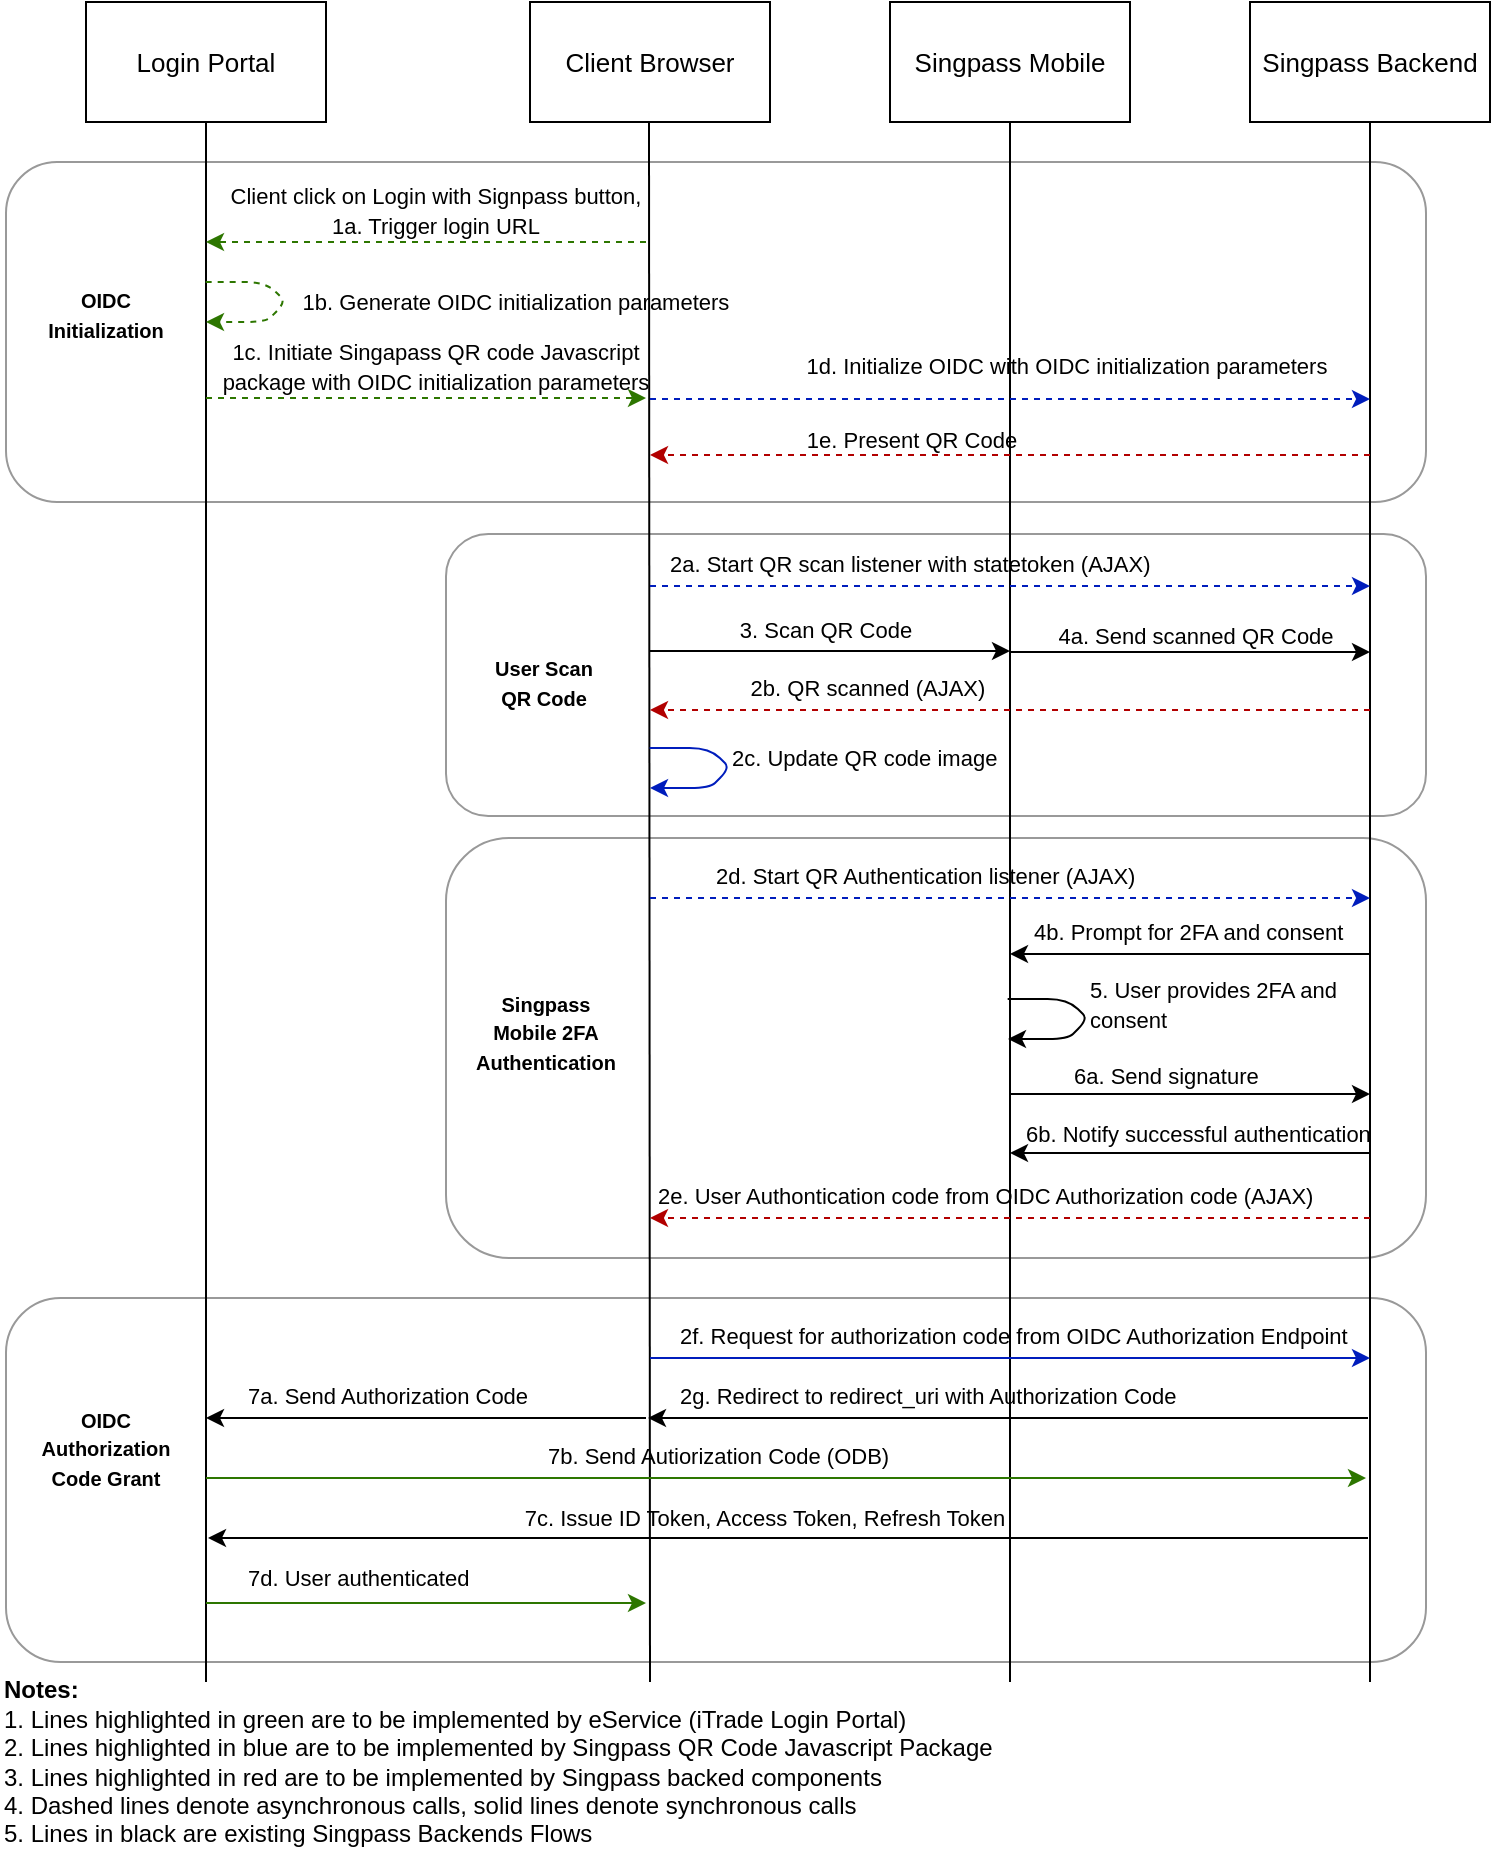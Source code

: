<mxfile version="12.1.3" type="github" pages="3">
  <diagram id="6nCWe3AIVtNbBuBxner2" name="Page-1">
    <mxGraphModel dx="782" dy="697" grid="1" gridSize="10" guides="1" tooltips="1" connect="1" arrows="1" fold="1" page="1" pageScale="1" pageWidth="827" pageHeight="1169" math="0" shadow="0">
      <root>
        <mxCell id="0"/>
        <mxCell id="1" parent="0"/>
        <mxCell id="iUQutEtc0r-RjC1v5hM1-81" value="" style="rounded=1;whiteSpace=wrap;html=1;fillColor=none;strokeColor=#999999;fontColor=#ffffff;" parent="1" vertex="1">
          <mxGeometry x="80" y="728" width="710" height="182" as="geometry"/>
        </mxCell>
        <mxCell id="iUQutEtc0r-RjC1v5hM1-68" value="" style="rounded=1;whiteSpace=wrap;html=1;fillColor=none;strokeColor=#999999;fontColor=#ffffff;" parent="1" vertex="1">
          <mxGeometry x="80" y="160" width="710" height="170" as="geometry"/>
        </mxCell>
        <mxCell id="iUQutEtc0r-RjC1v5hM1-54" value="" style="rounded=1;whiteSpace=wrap;html=1;fillColor=none;strokeColor=#999999;fontColor=#ffffff;" parent="1" vertex="1">
          <mxGeometry x="300" y="346" width="490" height="141" as="geometry"/>
        </mxCell>
        <mxCell id="iUQutEtc0r-RjC1v5hM1-55" value="" style="rounded=1;whiteSpace=wrap;html=1;fillColor=none;strokeColor=#999999;fontColor=#ffffff;" parent="1" vertex="1">
          <mxGeometry x="300" y="498" width="490" height="210" as="geometry"/>
        </mxCell>
        <mxCell id="iUQutEtc0r-RjC1v5hM1-1" value="&lt;font style=&quot;font-size: 13px&quot;&gt;Login Portal&lt;/font&gt;" style="rounded=0;whiteSpace=wrap;html=1;" parent="1" vertex="1">
          <mxGeometry x="120" y="80" width="120" height="60" as="geometry"/>
        </mxCell>
        <mxCell id="iUQutEtc0r-RjC1v5hM1-2" value="&lt;font style=&quot;font-size: 13px&quot;&gt;Client Browser&lt;/font&gt;" style="rounded=0;whiteSpace=wrap;html=1;" parent="1" vertex="1">
          <mxGeometry x="342" y="80" width="120" height="60" as="geometry"/>
        </mxCell>
        <mxCell id="iUQutEtc0r-RjC1v5hM1-3" value="&lt;font style=&quot;font-size: 13px&quot;&gt;Singpass Mobile&lt;/font&gt;" style="rounded=0;whiteSpace=wrap;html=1;" parent="1" vertex="1">
          <mxGeometry x="522" y="80" width="120" height="60" as="geometry"/>
        </mxCell>
        <mxCell id="iUQutEtc0r-RjC1v5hM1-4" value="&lt;font style=&quot;font-size: 13px&quot;&gt;Singpass Backend&lt;/font&gt;" style="rounded=0;whiteSpace=wrap;html=1;" parent="1" vertex="1">
          <mxGeometry x="702" y="80" width="120" height="60" as="geometry"/>
        </mxCell>
        <mxCell id="iUQutEtc0r-RjC1v5hM1-5" value="" style="endArrow=none;html=1;entryX=0.5;entryY=1;entryDx=0;entryDy=0;" parent="1" target="iUQutEtc0r-RjC1v5hM1-1" edge="1">
          <mxGeometry width="50" height="50" relative="1" as="geometry">
            <mxPoint x="180" y="920" as="sourcePoint"/>
            <mxPoint x="170" y="160" as="targetPoint"/>
          </mxGeometry>
        </mxCell>
        <mxCell id="iUQutEtc0r-RjC1v5hM1-6" value="" style="endArrow=none;html=1;entryX=0.5;entryY=1;entryDx=0;entryDy=0;" parent="1" edge="1">
          <mxGeometry width="50" height="50" relative="1" as="geometry">
            <mxPoint x="402" y="920" as="sourcePoint"/>
            <mxPoint x="401.5" y="140" as="targetPoint"/>
          </mxGeometry>
        </mxCell>
        <mxCell id="iUQutEtc0r-RjC1v5hM1-8" value="" style="endArrow=none;html=1;entryX=0.5;entryY=1;entryDx=0;entryDy=0;" parent="1" edge="1">
          <mxGeometry width="50" height="50" relative="1" as="geometry">
            <mxPoint x="582" y="920" as="sourcePoint"/>
            <mxPoint x="582" y="140" as="targetPoint"/>
          </mxGeometry>
        </mxCell>
        <mxCell id="iUQutEtc0r-RjC1v5hM1-9" value="" style="endArrow=none;html=1;entryX=0.5;entryY=1;entryDx=0;entryDy=0;" parent="1" edge="1">
          <mxGeometry width="50" height="50" relative="1" as="geometry">
            <mxPoint x="762" y="920" as="sourcePoint"/>
            <mxPoint x="762" y="140" as="targetPoint"/>
          </mxGeometry>
        </mxCell>
        <mxCell id="iUQutEtc0r-RjC1v5hM1-13" value="" style="endArrow=classic;html=1;dashed=1;fillColor=#60a917;strokeColor=#2D7600;" parent="1" edge="1">
          <mxGeometry width="50" height="50" relative="1" as="geometry">
            <mxPoint x="400" y="200" as="sourcePoint"/>
            <mxPoint x="180" y="200" as="targetPoint"/>
          </mxGeometry>
        </mxCell>
        <mxCell id="iUQutEtc0r-RjC1v5hM1-14" value="" style="endArrow=classic;html=1;fillColor=#0050ef;strokeColor=#001DBC;dashed=1;" parent="1" edge="1">
          <mxGeometry width="50" height="50" relative="1" as="geometry">
            <mxPoint x="402" y="278.5" as="sourcePoint"/>
            <mxPoint x="762" y="278.5" as="targetPoint"/>
          </mxGeometry>
        </mxCell>
        <mxCell id="iUQutEtc0r-RjC1v5hM1-15" value="" style="endArrow=classic;html=1;fillColor=#0050ef;strokeColor=#001DBC;dashed=1;" parent="1" edge="1">
          <mxGeometry width="50" height="50" relative="1" as="geometry">
            <mxPoint x="402.0" y="372" as="sourcePoint"/>
            <mxPoint x="762" y="372" as="targetPoint"/>
          </mxGeometry>
        </mxCell>
        <mxCell id="iUQutEtc0r-RjC1v5hM1-16" value="&lt;font style=&quot;font-size: 11px&quot;&gt;Client click on Login with Signpass button,&lt;br&gt;1a. Trigger login URL&lt;br&gt;&lt;/font&gt;" style="text;html=1;strokeColor=none;fillColor=none;align=center;verticalAlign=middle;whiteSpace=wrap;rounded=0;" parent="1" vertex="1">
          <mxGeometry x="185" y="170" width="220" height="28" as="geometry"/>
        </mxCell>
        <mxCell id="iUQutEtc0r-RjC1v5hM1-18" value="" style="endArrow=classic;html=1;fillColor=#60a917;strokeColor=#2D7600;dashed=1;" parent="1" edge="1">
          <mxGeometry width="50" height="50" relative="1" as="geometry">
            <mxPoint x="180" y="278" as="sourcePoint"/>
            <mxPoint x="400" y="278" as="targetPoint"/>
          </mxGeometry>
        </mxCell>
        <mxCell id="iUQutEtc0r-RjC1v5hM1-19" value="&lt;font style=&quot;font-size: 11px&quot;&gt;1c. Initiate Singapass QR code Javascript package with OIDC initialization parameters&lt;/font&gt;" style="text;html=1;strokeColor=none;fillColor=none;align=center;verticalAlign=middle;whiteSpace=wrap;rounded=0;" parent="1" vertex="1">
          <mxGeometry x="185" y="248" width="220" height="27" as="geometry"/>
        </mxCell>
        <mxCell id="iUQutEtc0r-RjC1v5hM1-20" value="&lt;font style=&quot;font-size: 11px&quot;&gt;1d. Initialize OIDC with OIDC initialization parameters&lt;/font&gt;" style="text;html=1;strokeColor=none;fillColor=none;align=center;verticalAlign=middle;whiteSpace=wrap;rounded=0;" parent="1" vertex="1">
          <mxGeometry x="471" y="253" width="279" height="18" as="geometry"/>
        </mxCell>
        <mxCell id="iUQutEtc0r-RjC1v5hM1-22" value="" style="endArrow=classic;html=1;fillColor=#e51400;strokeColor=#B20000;dashed=1;" parent="1" edge="1">
          <mxGeometry width="50" height="50" relative="1" as="geometry">
            <mxPoint x="762" y="306.5" as="sourcePoint"/>
            <mxPoint x="402" y="306.5" as="targetPoint"/>
          </mxGeometry>
        </mxCell>
        <mxCell id="iUQutEtc0r-RjC1v5hM1-23" value="&lt;font style=&quot;font-size: 11px&quot;&gt;1e. Present QR Code&lt;/font&gt;" style="text;html=1;strokeColor=none;fillColor=none;align=center;verticalAlign=middle;whiteSpace=wrap;rounded=0;" parent="1" vertex="1">
          <mxGeometry x="472.5" y="290" width="120" height="18" as="geometry"/>
        </mxCell>
        <mxCell id="iUQutEtc0r-RjC1v5hM1-42" value="&lt;font style=&quot;font-size: 11px&quot;&gt;2a. Start QR scan listener with statetoken (AJAX)&lt;/font&gt;" style="text;html=1;strokeColor=none;fillColor=none;align=left;verticalAlign=middle;whiteSpace=wrap;rounded=0;" parent="1" vertex="1">
          <mxGeometry x="410" y="352" width="250" height="18" as="geometry"/>
        </mxCell>
        <mxCell id="iUQutEtc0r-RjC1v5hM1-25" value="&lt;font style=&quot;font-size: 11px&quot;&gt;3. Scan QR Code&lt;/font&gt;" style="text;html=1;strokeColor=none;fillColor=none;align=center;verticalAlign=middle;whiteSpace=wrap;rounded=0;" parent="1" vertex="1">
          <mxGeometry x="415" y="385" width="150" height="18" as="geometry"/>
        </mxCell>
        <mxCell id="iUQutEtc0r-RjC1v5hM1-26" value="" style="endArrow=classic;html=1;" parent="1" edge="1">
          <mxGeometry width="50" height="50" relative="1" as="geometry">
            <mxPoint x="582" y="405" as="sourcePoint"/>
            <mxPoint x="762.0" y="405" as="targetPoint"/>
          </mxGeometry>
        </mxCell>
        <mxCell id="iUQutEtc0r-RjC1v5hM1-27" value="&lt;font style=&quot;font-size: 11px&quot;&gt;4a. Send scanned QR Code&lt;/font&gt;" style="text;html=1;strokeColor=none;fillColor=none;align=center;verticalAlign=middle;whiteSpace=wrap;rounded=0;" parent="1" vertex="1">
          <mxGeometry x="600" y="388" width="150" height="18" as="geometry"/>
        </mxCell>
        <mxCell id="iUQutEtc0r-RjC1v5hM1-31" value="" style="endArrow=classic;html=1;" parent="1" edge="1">
          <mxGeometry width="50" height="50" relative="1" as="geometry">
            <mxPoint x="762" y="556.0" as="sourcePoint"/>
            <mxPoint x="582" y="556.0" as="targetPoint"/>
          </mxGeometry>
        </mxCell>
        <mxCell id="iUQutEtc0r-RjC1v5hM1-32" value="&lt;font style=&quot;font-size: 11px&quot;&gt;4b. Prompt for 2FA and consent&lt;/font&gt;" style="text;html=1;strokeColor=none;fillColor=none;align=left;verticalAlign=middle;whiteSpace=wrap;rounded=0;" parent="1" vertex="1">
          <mxGeometry x="592" y="536" width="160" height="18" as="geometry"/>
        </mxCell>
        <mxCell id="iUQutEtc0r-RjC1v5hM1-33" value="" style="endArrow=classic;html=1;fillColor=#60a917;strokeColor=#2D7600;dashed=1;" parent="1" edge="1">
          <mxGeometry width="50" height="50" relative="1" as="geometry">
            <mxPoint x="179.833" y="220" as="sourcePoint"/>
            <mxPoint x="180" y="240" as="targetPoint"/>
            <Array as="points">
              <mxPoint x="209.833" y="220"/>
              <mxPoint x="220" y="230"/>
              <mxPoint x="210" y="240"/>
            </Array>
          </mxGeometry>
        </mxCell>
        <mxCell id="iUQutEtc0r-RjC1v5hM1-34" value="&lt;font style=&quot;font-size: 11px&quot;&gt;6b. Notify successful authentication&lt;/font&gt;" style="text;html=1;strokeColor=none;fillColor=none;align=left;verticalAlign=middle;whiteSpace=wrap;rounded=0;" parent="1" vertex="1">
          <mxGeometry x="588" y="637" width="176" height="18" as="geometry"/>
        </mxCell>
        <mxCell id="iUQutEtc0r-RjC1v5hM1-35" value="" style="endArrow=classic;html=1;fillColor=#0050ef;strokeColor=#001DBC;" parent="1" edge="1">
          <mxGeometry width="50" height="50" relative="1" as="geometry">
            <mxPoint x="402" y="758" as="sourcePoint"/>
            <mxPoint x="762" y="758.0" as="targetPoint"/>
          </mxGeometry>
        </mxCell>
        <mxCell id="iUQutEtc0r-RjC1v5hM1-36" value="&lt;font style=&quot;font-size: 11px&quot;&gt;2f. Request for authorization code from OIDC Authorization Endpoint&lt;/font&gt;" style="text;html=1;strokeColor=none;fillColor=none;align=left;verticalAlign=middle;whiteSpace=wrap;rounded=0;" parent="1" vertex="1">
          <mxGeometry x="415" y="738" width="345" height="18" as="geometry"/>
        </mxCell>
        <mxCell id="iUQutEtc0r-RjC1v5hM1-37" value="&lt;font style=&quot;font-size: 11px&quot;&gt;2g. Redirect to redirect_uri with Authorization Code&amp;nbsp;&lt;/font&gt;" style="text;html=1;strokeColor=none;fillColor=none;align=left;verticalAlign=middle;whiteSpace=wrap;rounded=0;" parent="1" vertex="1">
          <mxGeometry x="415" y="768" width="315" height="18" as="geometry"/>
        </mxCell>
        <mxCell id="iUQutEtc0r-RjC1v5hM1-38" value="" style="endArrow=classic;html=1;" parent="1" edge="1">
          <mxGeometry width="50" height="50" relative="1" as="geometry">
            <mxPoint x="761" y="788" as="sourcePoint"/>
            <mxPoint x="401.0" y="788" as="targetPoint"/>
          </mxGeometry>
        </mxCell>
        <mxCell id="iUQutEtc0r-RjC1v5hM1-40" value="&lt;font style=&quot;font-size: 11px&quot;&gt;1b. Generate OIDC initialization parameters&lt;/font&gt;" style="text;html=1;strokeColor=none;fillColor=none;align=center;verticalAlign=middle;whiteSpace=wrap;rounded=0;" parent="1" vertex="1">
          <mxGeometry x="220" y="220" width="230" height="20" as="geometry"/>
        </mxCell>
        <mxCell id="iUQutEtc0r-RjC1v5hM1-41" value="&lt;font style=&quot;font-size: 12px&quot;&gt;&lt;b&gt;Notes:&lt;/b&gt;&lt;br&gt;1. Lines highlighted in green are to be implemented by eService (iTrade Login Portal)&lt;br&gt;2. Lines highlighted in blue are to be implemented by Singpass QR Code Javascript Package&lt;br&gt;3. Lines highlighted in red are to be implemented by Singpass backed components&lt;br&gt;4. Dashed lines denote asynchronous calls, solid lines denote synchronous calls&lt;br&gt;5. Lines in black are existing Singpass Backends Flows&lt;br&gt;&lt;/font&gt;" style="text;html=1;strokeColor=none;fillColor=none;align=left;verticalAlign=middle;whiteSpace=wrap;rounded=0;" parent="1" vertex="1">
          <mxGeometry x="77" y="910" width="530" height="100" as="geometry"/>
        </mxCell>
        <mxCell id="iUQutEtc0r-RjC1v5hM1-44" value="" style="endArrow=classic;html=1;" parent="1" edge="1">
          <mxGeometry width="50" height="50" relative="1" as="geometry">
            <mxPoint x="402" y="404.5" as="sourcePoint"/>
            <mxPoint x="582" y="404.5" as="targetPoint"/>
          </mxGeometry>
        </mxCell>
        <mxCell id="iUQutEtc0r-RjC1v5hM1-45" value="" style="endArrow=classic;html=1;fillColor=#0050ef;strokeColor=#001DBC;" parent="1" edge="1">
          <mxGeometry width="50" height="50" relative="1" as="geometry">
            <mxPoint x="401.833" y="453" as="sourcePoint"/>
            <mxPoint x="402" y="473" as="targetPoint"/>
            <Array as="points">
              <mxPoint x="431.833" y="453"/>
              <mxPoint x="442" y="463"/>
              <mxPoint x="432" y="473"/>
            </Array>
          </mxGeometry>
        </mxCell>
        <mxCell id="iUQutEtc0r-RjC1v5hM1-49" value="" style="endArrow=classic;html=1;fillColor=#e51400;strokeColor=#B20000;dashed=1;" parent="1" edge="1">
          <mxGeometry width="50" height="50" relative="1" as="geometry">
            <mxPoint x="762" y="434.0" as="sourcePoint"/>
            <mxPoint x="402" y="434.0" as="targetPoint"/>
          </mxGeometry>
        </mxCell>
        <mxCell id="iUQutEtc0r-RjC1v5hM1-50" value="&lt;font style=&quot;font-size: 11px&quot;&gt;2b. QR scanned (AJAX)&lt;/font&gt;" style="text;html=1;strokeColor=none;fillColor=none;align=center;verticalAlign=middle;whiteSpace=wrap;rounded=0;" parent="1" vertex="1">
          <mxGeometry x="441" y="414" width="140" height="18" as="geometry"/>
        </mxCell>
        <mxCell id="iUQutEtc0r-RjC1v5hM1-51" value="" style="endArrow=classic;html=1;fillColor=#60a917;strokeColor=#000000;" parent="1" edge="1">
          <mxGeometry width="50" height="50" relative="1" as="geometry">
            <mxPoint x="580.833" y="578.5" as="sourcePoint"/>
            <mxPoint x="581" y="598.5" as="targetPoint"/>
            <Array as="points">
              <mxPoint x="610.833" y="578.5"/>
              <mxPoint x="621" y="588.5"/>
              <mxPoint x="611" y="598.5"/>
            </Array>
          </mxGeometry>
        </mxCell>
        <mxCell id="iUQutEtc0r-RjC1v5hM1-52" value="&lt;font style=&quot;font-size: 11px&quot;&gt;2c. Update QR code image&lt;/font&gt;" style="text;html=1;strokeColor=none;fillColor=none;align=left;verticalAlign=middle;whiteSpace=wrap;rounded=0;" parent="1" vertex="1">
          <mxGeometry x="441" y="449" width="139" height="18" as="geometry"/>
        </mxCell>
        <mxCell id="iUQutEtc0r-RjC1v5hM1-56" value="&lt;font style=&quot;font-size: 11px&quot;&gt;2d. Start QR Authentication listener (AJAX)&lt;/font&gt;" style="text;html=1;strokeColor=none;fillColor=none;align=left;verticalAlign=middle;whiteSpace=wrap;rounded=0;" parent="1" vertex="1">
          <mxGeometry x="433" y="508" width="240" height="18" as="geometry"/>
        </mxCell>
        <mxCell id="iUQutEtc0r-RjC1v5hM1-57" value="" style="endArrow=classic;html=1;fillColor=#0050ef;strokeColor=#001DBC;dashed=1;" parent="1" edge="1">
          <mxGeometry width="50" height="50" relative="1" as="geometry">
            <mxPoint x="402" y="528.0" as="sourcePoint"/>
            <mxPoint x="762" y="528.0" as="targetPoint"/>
          </mxGeometry>
        </mxCell>
        <mxCell id="iUQutEtc0r-RjC1v5hM1-58" value="&lt;font style=&quot;font-size: 11px&quot;&gt;5. User provides 2FA and consent&lt;/font&gt;" style="text;html=1;strokeColor=none;fillColor=none;align=left;verticalAlign=middle;whiteSpace=wrap;rounded=0;" parent="1" vertex="1">
          <mxGeometry x="620" y="570" width="148" height="22" as="geometry"/>
        </mxCell>
        <mxCell id="iUQutEtc0r-RjC1v5hM1-61" value="" style="endArrow=classic;html=1;" parent="1" edge="1">
          <mxGeometry width="50" height="50" relative="1" as="geometry">
            <mxPoint x="582" y="626" as="sourcePoint"/>
            <mxPoint x="762" y="626" as="targetPoint"/>
          </mxGeometry>
        </mxCell>
        <mxCell id="iUQutEtc0r-RjC1v5hM1-62" value="&lt;font style=&quot;font-size: 11px&quot;&gt;6a. Send signature&lt;/font&gt;" style="text;html=1;strokeColor=none;fillColor=none;align=left;verticalAlign=middle;whiteSpace=wrap;rounded=0;" parent="1" vertex="1">
          <mxGeometry x="612" y="608" width="130" height="18" as="geometry"/>
        </mxCell>
        <mxCell id="iUQutEtc0r-RjC1v5hM1-63" value="" style="endArrow=classic;html=1;" parent="1" edge="1">
          <mxGeometry width="50" height="50" relative="1" as="geometry">
            <mxPoint x="762" y="655.5" as="sourcePoint"/>
            <mxPoint x="582" y="655.5" as="targetPoint"/>
          </mxGeometry>
        </mxCell>
        <mxCell id="iUQutEtc0r-RjC1v5hM1-64" value="" style="endArrow=classic;html=1;fillColor=#e51400;strokeColor=#B20000;dashed=1;" parent="1" edge="1">
          <mxGeometry width="50" height="50" relative="1" as="geometry">
            <mxPoint x="762" y="688" as="sourcePoint"/>
            <mxPoint x="402" y="688" as="targetPoint"/>
          </mxGeometry>
        </mxCell>
        <mxCell id="iUQutEtc0r-RjC1v5hM1-65" value="&lt;font style=&quot;font-size: 11px&quot;&gt;2e. User Authontication code from OIDC Authorization code (AJAX)&lt;/font&gt;" style="text;html=1;strokeColor=none;fillColor=none;align=left;verticalAlign=middle;whiteSpace=wrap;rounded=0;" parent="1" vertex="1">
          <mxGeometry x="404" y="668" width="356" height="18" as="geometry"/>
        </mxCell>
        <mxCell id="iUQutEtc0r-RjC1v5hM1-69" value="" style="endArrow=classic;html=1;" parent="1" edge="1">
          <mxGeometry width="50" height="50" relative="1" as="geometry">
            <mxPoint x="400" y="788" as="sourcePoint"/>
            <mxPoint x="180" y="788" as="targetPoint"/>
          </mxGeometry>
        </mxCell>
        <mxCell id="iUQutEtc0r-RjC1v5hM1-70" value="&lt;font style=&quot;font-size: 11px&quot;&gt;7a. Send Authorization Code&lt;/font&gt;" style="text;html=1;strokeColor=none;fillColor=none;align=left;verticalAlign=middle;whiteSpace=wrap;rounded=0;" parent="1" vertex="1">
          <mxGeometry x="199" y="768" width="151" height="18" as="geometry"/>
        </mxCell>
        <mxCell id="iUQutEtc0r-RjC1v5hM1-71" value="" style="endArrow=classic;html=1;fillColor=#60a917;strokeColor=#2D7600;" parent="1" edge="1">
          <mxGeometry width="50" height="50" relative="1" as="geometry">
            <mxPoint x="180" y="818" as="sourcePoint"/>
            <mxPoint x="760" y="818" as="targetPoint"/>
          </mxGeometry>
        </mxCell>
        <mxCell id="iUQutEtc0r-RjC1v5hM1-72" value="" style="endArrow=classic;html=1;" parent="1" edge="1">
          <mxGeometry width="50" height="50" relative="1" as="geometry">
            <mxPoint x="761" y="848" as="sourcePoint"/>
            <mxPoint x="181" y="848" as="targetPoint"/>
          </mxGeometry>
        </mxCell>
        <mxCell id="iUQutEtc0r-RjC1v5hM1-74" value="" style="endArrow=classic;html=1;fillColor=#60a917;strokeColor=#2D7600;" parent="1" edge="1">
          <mxGeometry width="50" height="50" relative="1" as="geometry">
            <mxPoint x="180" y="880.5" as="sourcePoint"/>
            <mxPoint x="400" y="880.5" as="targetPoint"/>
          </mxGeometry>
        </mxCell>
        <mxCell id="iUQutEtc0r-RjC1v5hM1-75" value="&lt;font style=&quot;font-size: 11px&quot;&gt;7d. User authenticated&lt;/font&gt;" style="text;html=1;strokeColor=none;fillColor=none;align=left;verticalAlign=middle;whiteSpace=wrap;rounded=0;" parent="1" vertex="1">
          <mxGeometry x="199" y="859" width="143" height="18" as="geometry"/>
        </mxCell>
        <mxCell id="iUQutEtc0r-RjC1v5hM1-76" value="&lt;font style=&quot;font-size: 11px&quot;&gt;7b. Send Autiorization Code (ODB)&lt;/font&gt;" style="text;html=1;strokeColor=none;fillColor=none;align=left;verticalAlign=middle;whiteSpace=wrap;rounded=0;" parent="1" vertex="1">
          <mxGeometry x="349" y="798" width="191" height="18" as="geometry"/>
        </mxCell>
        <mxCell id="iUQutEtc0r-RjC1v5hM1-77" value="&lt;font style=&quot;font-size: 11px&quot;&gt;7c. Issue ID Token, Access Token, Refresh Token&lt;/font&gt;" style="text;html=1;strokeColor=none;fillColor=none;align=center;verticalAlign=middle;whiteSpace=wrap;rounded=0;" parent="1" vertex="1">
          <mxGeometry x="307" y="829" width="305" height="18" as="geometry"/>
        </mxCell>
        <mxCell id="iUQutEtc0r-RjC1v5hM1-83" value="&lt;font size=&quot;1&quot;&gt;&lt;b&gt;OIDC Authorization Code Grant&lt;/b&gt;&lt;/font&gt;" style="text;html=1;strokeColor=none;fillColor=none;align=center;verticalAlign=middle;whiteSpace=wrap;rounded=0;" parent="1" vertex="1">
          <mxGeometry x="100" y="768" width="60" height="70" as="geometry"/>
        </mxCell>
        <mxCell id="iUQutEtc0r-RjC1v5hM1-84" value="&lt;font size=&quot;1&quot;&gt;&lt;b&gt;Singpass Mobile 2FA Authentication&lt;/b&gt;&lt;/font&gt;" style="text;html=1;strokeColor=none;fillColor=none;align=center;verticalAlign=middle;whiteSpace=wrap;rounded=0;" parent="1" vertex="1">
          <mxGeometry x="320" y="560" width="60" height="70" as="geometry"/>
        </mxCell>
        <mxCell id="iUQutEtc0r-RjC1v5hM1-85" value="&lt;font size=&quot;1&quot;&gt;&lt;b&gt;User Scan QR Code&lt;/b&gt;&lt;/font&gt;" style="text;html=1;strokeColor=none;fillColor=none;align=center;verticalAlign=middle;whiteSpace=wrap;rounded=0;" parent="1" vertex="1">
          <mxGeometry x="319" y="385" width="60" height="70" as="geometry"/>
        </mxCell>
        <mxCell id="iUQutEtc0r-RjC1v5hM1-86" value="&lt;font size=&quot;1&quot;&gt;&lt;b&gt;OIDC Initialization&lt;/b&gt;&lt;/font&gt;" style="text;html=1;strokeColor=none;fillColor=none;align=center;verticalAlign=middle;whiteSpace=wrap;rounded=0;" parent="1" vertex="1">
          <mxGeometry x="100" y="201" width="60" height="70" as="geometry"/>
        </mxCell>
      </root>
    </mxGraphModel>
  </diagram>
  <diagram id="ytrDZYUX7TyogK447uAY" name="Page-2">
    <mxGraphModel dx="782" dy="697" grid="1" gridSize="10" guides="1" tooltips="1" connect="1" arrows="1" fold="1" page="1" pageScale="1" pageWidth="1169" pageHeight="827" math="0" shadow="0">
      <root>
        <mxCell id="EJBTwB-8o6bTylfl89Kl-0"/>
        <mxCell id="EJBTwB-8o6bTylfl89Kl-1" parent="EJBTwB-8o6bTylfl89Kl-0"/>
        <mxCell id="EJBTwB-8o6bTylfl89Kl-33" value="" style="edgeStyle=none;rounded=0;orthogonalLoop=1;jettySize=auto;html=1;" edge="1" parent="EJBTwB-8o6bTylfl89Kl-1" source="EJBTwB-8o6bTylfl89Kl-2" target="EJBTwB-8o6bTylfl89Kl-5">
          <mxGeometry relative="1" as="geometry"/>
        </mxCell>
        <mxCell id="EJBTwB-8o6bTylfl89Kl-2" value="" style="verticalLabelPosition=bottom;aspect=fixed;html=1;verticalAlign=top;strokeColor=none;align=center;outlineConnect=0;shape=mxgraph.citrix.web_server;" vertex="1" parent="EJBTwB-8o6bTylfl89Kl-1">
          <mxGeometry x="540" y="273.5" width="67" height="79" as="geometry"/>
        </mxCell>
        <mxCell id="EJBTwB-8o6bTylfl89Kl-46" value="" style="edgeStyle=none;rounded=0;orthogonalLoop=1;jettySize=auto;html=1;" edge="1" parent="EJBTwB-8o6bTylfl89Kl-1" source="EJBTwB-8o6bTylfl89Kl-5" target="EJBTwB-8o6bTylfl89Kl-34">
          <mxGeometry relative="1" as="geometry"/>
        </mxCell>
        <mxCell id="EJBTwB-8o6bTylfl89Kl-5" value="" style="verticalLabelPosition=bottom;aspect=fixed;html=1;verticalAlign=top;strokeColor=none;align=center;outlineConnect=0;shape=mxgraph.citrix.firewall;" vertex="1" parent="EJBTwB-8o6bTylfl89Kl-1">
          <mxGeometry x="663" y="275" width="61" height="75" as="geometry"/>
        </mxCell>
        <mxCell id="EJBTwB-8o6bTylfl89Kl-12" value="" style="verticalLabelPosition=bottom;aspect=fixed;html=1;verticalAlign=top;strokeColor=none;align=center;outlineConnect=0;shape=mxgraph.citrix.database_server;" vertex="1" parent="EJBTwB-8o6bTylfl89Kl-1">
          <mxGeometry x="859" y="50" width="72" height="81" as="geometry"/>
        </mxCell>
        <mxCell id="EJBTwB-8o6bTylfl89Kl-81" value="" style="edgeStyle=orthogonalEdgeStyle;rounded=0;orthogonalLoop=1;jettySize=auto;html=1;" edge="1" parent="EJBTwB-8o6bTylfl89Kl-1" source="EJBTwB-8o6bTylfl89Kl-14" target="EJBTwB-8o6bTylfl89Kl-80">
          <mxGeometry relative="1" as="geometry"/>
        </mxCell>
        <mxCell id="EJBTwB-8o6bTylfl89Kl-14" value="" style="verticalLabelPosition=bottom;aspect=fixed;html=1;verticalAlign=top;strokeColor=none;align=center;outlineConnect=0;shape=mxgraph.citrix.license_server;" vertex="1" parent="EJBTwB-8o6bTylfl89Kl-1">
          <mxGeometry x="863.5" y="271.5" width="63" height="83" as="geometry"/>
        </mxCell>
        <mxCell id="EJBTwB-8o6bTylfl89Kl-28" value="" style="verticalLabelPosition=bottom;aspect=fixed;html=1;verticalAlign=top;strokeColor=none;align=center;outlineConnect=0;shape=mxgraph.citrix.laptop_2;" vertex="1" parent="EJBTwB-8o6bTylfl89Kl-1">
          <mxGeometry x="65.5" y="269.5" width="89" height="67" as="geometry"/>
        </mxCell>
        <mxCell id="EJBTwB-8o6bTylfl89Kl-90" style="edgeStyle=orthogonalEdgeStyle;rounded=0;orthogonalLoop=1;jettySize=auto;html=1;exitX=1;exitY=0.5;exitDx=0;exitDy=0;exitPerimeter=0;" edge="1" parent="EJBTwB-8o6bTylfl89Kl-1" source="EJBTwB-8o6bTylfl89Kl-32" target="EJBTwB-8o6bTylfl89Kl-35">
          <mxGeometry relative="1" as="geometry"/>
        </mxCell>
        <mxCell id="EJBTwB-8o6bTylfl89Kl-32" value="" style="aspect=fixed;pointerEvents=1;shadow=0;dashed=0;html=1;strokeColor=none;labelPosition=center;verticalLabelPosition=bottom;verticalAlign=top;align=center;fillColor=#00188D;shape=mxgraph.azure.mobile" vertex="1" parent="EJBTwB-8o6bTylfl89Kl-1">
          <mxGeometry x="159.5" y="288" width="35" height="50" as="geometry"/>
        </mxCell>
        <mxCell id="EJBTwB-8o6bTylfl89Kl-47" value="" style="edgeStyle=none;rounded=0;orthogonalLoop=1;jettySize=auto;html=1;" edge="1" parent="EJBTwB-8o6bTylfl89Kl-1" source="EJBTwB-8o6bTylfl89Kl-34" target="EJBTwB-8o6bTylfl89Kl-14">
          <mxGeometry relative="1" as="geometry"/>
        </mxCell>
        <mxCell id="EJBTwB-8o6bTylfl89Kl-34" value="" style="fontColor=#0066CC;verticalAlign=top;verticalLabelPosition=bottom;labelPosition=center;align=center;html=1;outlineConnect=0;fillColor=#CCCCCC;strokeColor=#6881B3;gradientColor=none;gradientDirection=north;strokeWidth=2;shape=mxgraph.networks.load_balancer;direction=east;" vertex="1" parent="EJBTwB-8o6bTylfl89Kl-1">
          <mxGeometry x="760" y="303" width="60" height="20" as="geometry"/>
        </mxCell>
        <mxCell id="EJBTwB-8o6bTylfl89Kl-59" value="" style="edgeStyle=none;rounded=0;orthogonalLoop=1;jettySize=auto;html=1;" edge="1" parent="EJBTwB-8o6bTylfl89Kl-1" source="EJBTwB-8o6bTylfl89Kl-35" target="EJBTwB-8o6bTylfl89Kl-53">
          <mxGeometry relative="1" as="geometry"/>
        </mxCell>
        <mxCell id="EJBTwB-8o6bTylfl89Kl-35" value="" style="verticalLabelPosition=bottom;aspect=fixed;html=1;verticalAlign=top;strokeColor=none;align=center;outlineConnect=0;shape=mxgraph.citrix.cloud;" vertex="1" parent="EJBTwB-8o6bTylfl89Kl-1">
          <mxGeometry x="270" y="282" width="95" height="62" as="geometry"/>
        </mxCell>
        <mxCell id="EJBTwB-8o6bTylfl89Kl-40" value="" style="verticalLabelPosition=bottom;aspect=fixed;html=1;verticalAlign=top;strokeColor=none;align=center;outlineConnect=0;shape=mxgraph.citrix.license_server;" vertex="1" parent="EJBTwB-8o6bTylfl89Kl-1">
          <mxGeometry x="317" y="479.5" width="63" height="83" as="geometry"/>
        </mxCell>
        <mxCell id="EJBTwB-8o6bTylfl89Kl-41" value="SingPass OP (OIDC Provider)" style="text;html=1;strokeColor=none;fillColor=none;align=center;verticalAlign=middle;whiteSpace=wrap;rounded=0;" vertex="1" parent="EJBTwB-8o6bTylfl89Kl-1">
          <mxGeometry x="297" y="567.5" width="100" height="30" as="geometry"/>
        </mxCell>
        <mxCell id="EJBTwB-8o6bTylfl89Kl-42" value="User Agent" style="text;html=1;strokeColor=none;fillColor=none;align=center;verticalAlign=middle;whiteSpace=wrap;rounded=0;" vertex="1" parent="EJBTwB-8o6bTylfl89Kl-1">
          <mxGeometry x="105" y="340" width="72" height="20" as="geometry"/>
        </mxCell>
        <mxCell id="EJBTwB-8o6bTylfl89Kl-50" value="Login Portal Web Servers" style="text;html=1;strokeColor=none;fillColor=none;align=center;verticalAlign=middle;whiteSpace=wrap;rounded=0;" vertex="1" parent="EJBTwB-8o6bTylfl89Kl-1">
          <mxGeometry x="520" y="351.5" width="107" height="30" as="geometry"/>
        </mxCell>
        <mxCell id="EJBTwB-8o6bTylfl89Kl-52" value="Firewall" style="text;html=1;strokeColor=none;fillColor=none;align=center;verticalAlign=middle;whiteSpace=wrap;rounded=0;" vertex="1" parent="EJBTwB-8o6bTylfl89Kl-1">
          <mxGeometry x="402" y="352.5" width="81" height="25" as="geometry"/>
        </mxCell>
        <mxCell id="EJBTwB-8o6bTylfl89Kl-54" value="" style="edgeStyle=none;rounded=0;orthogonalLoop=1;jettySize=auto;html=1;" edge="1" parent="EJBTwB-8o6bTylfl89Kl-1" source="EJBTwB-8o6bTylfl89Kl-53" target="EJBTwB-8o6bTylfl89Kl-2">
          <mxGeometry relative="1" as="geometry"/>
        </mxCell>
        <mxCell id="EJBTwB-8o6bTylfl89Kl-53" value="" style="verticalLabelPosition=bottom;aspect=fixed;html=1;verticalAlign=top;strokeColor=none;align=center;outlineConnect=0;shape=mxgraph.citrix.firewall;" vertex="1" parent="EJBTwB-8o6bTylfl89Kl-1">
          <mxGeometry x="412" y="276" width="60" height="74" as="geometry"/>
        </mxCell>
        <mxCell id="EJBTwB-8o6bTylfl89Kl-55" value="Firewall" style="text;html=1;strokeColor=none;fillColor=none;align=center;verticalAlign=middle;whiteSpace=wrap;rounded=0;" vertex="1" parent="EJBTwB-8o6bTylfl89Kl-1">
          <mxGeometry x="653" y="351.5" width="81" height="25" as="geometry"/>
        </mxCell>
        <mxCell id="EJBTwB-8o6bTylfl89Kl-56" value="Login Portal App Servers" style="text;html=1;strokeColor=none;fillColor=none;align=center;verticalAlign=middle;whiteSpace=wrap;rounded=0;" vertex="1" parent="EJBTwB-8o6bTylfl89Kl-1">
          <mxGeometry x="840.5" y="359" width="107" height="30" as="geometry"/>
        </mxCell>
        <mxCell id="EJBTwB-8o6bTylfl89Kl-57" value="Login Portal DB Server" style="text;html=1;strokeColor=none;fillColor=none;align=center;verticalAlign=middle;whiteSpace=wrap;rounded=0;" vertex="1" parent="EJBTwB-8o6bTylfl89Kl-1">
          <mxGeometry x="900" y="131" width="107" height="30" as="geometry"/>
        </mxCell>
        <mxCell id="EJBTwB-8o6bTylfl89Kl-58" value="F5" style="text;html=1;strokeColor=none;fillColor=none;align=center;verticalAlign=middle;whiteSpace=wrap;rounded=0;" vertex="1" parent="EJBTwB-8o6bTylfl89Kl-1">
          <mxGeometry x="760" y="328" width="70" height="19" as="geometry"/>
        </mxCell>
        <mxCell id="EJBTwB-8o6bTylfl89Kl-60" value="" style="pointerEvents=1;shadow=0;dashed=0;html=1;strokeColor=none;fillColor=#505050;labelPosition=center;verticalLabelPosition=bottom;verticalAlign=top;outlineConnect=0;align=center;shape=mxgraph.office.users.user_external;" vertex="1" parent="EJBTwB-8o6bTylfl89Kl-1">
          <mxGeometry x="45.5" y="330" width="40" height="43" as="geometry"/>
        </mxCell>
        <mxCell id="EJBTwB-8o6bTylfl89Kl-61" value="Users" style="text;html=1;strokeColor=none;fillColor=none;align=center;verticalAlign=middle;whiteSpace=wrap;rounded=0;" vertex="1" parent="EJBTwB-8o6bTylfl89Kl-1">
          <mxGeometry x="32.5" y="376.5" width="53" height="17" as="geometry"/>
        </mxCell>
        <mxCell id="EJBTwB-8o6bTylfl89Kl-76" style="edgeStyle=orthogonalEdgeStyle;rounded=0;orthogonalLoop=1;jettySize=auto;html=1;fillColor=#0050ef;strokeColor=#000000;" edge="1" parent="EJBTwB-8o6bTylfl89Kl-1">
          <mxGeometry relative="1" as="geometry">
            <mxPoint x="142" y="370" as="sourcePoint"/>
            <mxPoint x="142" y="490" as="targetPoint"/>
          </mxGeometry>
        </mxCell>
        <mxCell id="EJBTwB-8o6bTylfl89Kl-82" value="" style="edgeStyle=orthogonalEdgeStyle;rounded=0;orthogonalLoop=1;jettySize=auto;html=1;" edge="1" parent="EJBTwB-8o6bTylfl89Kl-1" source="EJBTwB-8o6bTylfl89Kl-80" target="EJBTwB-8o6bTylfl89Kl-12">
          <mxGeometry relative="1" as="geometry"/>
        </mxCell>
        <mxCell id="EJBTwB-8o6bTylfl89Kl-80" value="" style="verticalLabelPosition=bottom;aspect=fixed;html=1;verticalAlign=top;strokeColor=none;align=center;outlineConnect=0;shape=mxgraph.citrix.firewall;" vertex="1" parent="EJBTwB-8o6bTylfl89Kl-1">
          <mxGeometry x="867" y="168" width="56" height="68" as="geometry"/>
        </mxCell>
        <mxCell id="EJBTwB-8o6bTylfl89Kl-91" style="edgeStyle=orthogonalEdgeStyle;rounded=0;orthogonalLoop=1;jettySize=auto;html=1;fillColor=#0050ef;strokeColor=#000000;" edge="1" parent="EJBTwB-8o6bTylfl89Kl-1" source="EJBTwB-8o6bTylfl89Kl-95">
          <mxGeometry relative="1" as="geometry">
            <mxPoint x="160" y="480" as="sourcePoint"/>
            <mxPoint x="160" y="370" as="targetPoint"/>
          </mxGeometry>
        </mxCell>
        <mxCell id="EJBTwB-8o6bTylfl89Kl-96" value="" style="edgeStyle=orthogonalEdgeStyle;rounded=0;orthogonalLoop=1;jettySize=auto;html=1;fillColor=#0050ef;strokeColor=#000000;" edge="1" parent="EJBTwB-8o6bTylfl89Kl-1" source="EJBTwB-8o6bTylfl89Kl-40">
          <mxGeometry relative="1" as="geometry">
            <mxPoint x="210" y="521" as="targetPoint"/>
          </mxGeometry>
        </mxCell>
        <mxCell id="EJBTwB-8o6bTylfl89Kl-95" value="" style="verticalLabelPosition=bottom;aspect=fixed;html=1;verticalAlign=top;strokeColor=none;align=center;outlineConnect=0;shape=mxgraph.citrix.cloud;" vertex="1" parent="EJBTwB-8o6bTylfl89Kl-1">
          <mxGeometry x="112" y="489.5" width="95" height="62" as="geometry"/>
        </mxCell>
        <mxCell id="EJBTwB-8o6bTylfl89Kl-99" value="" style="edgeStyle=orthogonalEdgeStyle;rounded=0;orthogonalLoop=1;jettySize=auto;html=1;fillColor=#0050ef;strokeColor=#000000;" edge="1" parent="EJBTwB-8o6bTylfl89Kl-1" target="EJBTwB-8o6bTylfl89Kl-40">
          <mxGeometry relative="1" as="geometry">
            <mxPoint x="210" y="537" as="sourcePoint"/>
            <mxPoint x="403" y="521" as="targetPoint"/>
            <Array as="points">
              <mxPoint x="376" y="537"/>
              <mxPoint x="376" y="537"/>
            </Array>
          </mxGeometry>
        </mxCell>
        <mxCell id="9Z1VxtJFMANrKpsK8Q8I-0" value="" style="edgeStyle=orthogonalEdgeStyle;rounded=0;orthogonalLoop=1;jettySize=auto;html=1;strokeColor=#000000;" edge="1" parent="EJBTwB-8o6bTylfl89Kl-1" source="9Z1VxtJFMANrKpsK8Q8I-1" target="9Z1VxtJFMANrKpsK8Q8I-3">
          <mxGeometry relative="1" as="geometry"/>
        </mxCell>
        <mxCell id="9Z1VxtJFMANrKpsK8Q8I-1" value="" style="verticalLabelPosition=bottom;aspect=fixed;html=1;verticalAlign=top;strokeColor=none;align=center;outlineConnect=0;shape=mxgraph.citrix.firewall;" vertex="1" parent="EJBTwB-8o6bTylfl89Kl-1">
          <mxGeometry x="607" y="483.5" width="60" height="74" as="geometry"/>
        </mxCell>
        <mxCell id="9Z1VxtJFMANrKpsK8Q8I-2" value="" style="edgeStyle=orthogonalEdgeStyle;rounded=0;orthogonalLoop=1;jettySize=auto;html=1;strokeColor=#000000;" edge="1" parent="EJBTwB-8o6bTylfl89Kl-1" source="9Z1VxtJFMANrKpsK8Q8I-3">
          <mxGeometry relative="1" as="geometry">
            <mxPoint x="380" y="521" as="targetPoint"/>
          </mxGeometry>
        </mxCell>
        <mxCell id="9Z1VxtJFMANrKpsK8Q8I-3" value="" style="verticalLabelPosition=bottom;aspect=fixed;html=1;verticalAlign=top;strokeColor=none;align=center;outlineConnect=0;shape=mxgraph.citrix.cloud;" vertex="1" parent="EJBTwB-8o6bTylfl89Kl-1">
          <mxGeometry x="442" y="490" width="95" height="62" as="geometry"/>
        </mxCell>
        <mxCell id="9Z1VxtJFMANrKpsK8Q8I-4" style="edgeStyle=orthogonalEdgeStyle;rounded=0;orthogonalLoop=1;jettySize=auto;html=1;exitX=0.5;exitY=1;exitDx=0;exitDy=0;strokeColor=#000000;" edge="1" parent="EJBTwB-8o6bTylfl89Kl-1" target="9Z1VxtJFMANrKpsK8Q8I-1">
          <mxGeometry relative="1" as="geometry">
            <mxPoint x="895" y="385" as="sourcePoint"/>
            <Array as="points">
              <mxPoint x="895" y="521"/>
            </Array>
          </mxGeometry>
        </mxCell>
      </root>
    </mxGraphModel>
  </diagram>
  <diagram name="Page-3" id="xtECsNAB8kquWhk1qO8X">
    <mxGraphModel dx="782" dy="697" grid="1" gridSize="10" guides="1" tooltips="1" connect="1" arrows="1" fold="1" page="1" pageScale="1" pageWidth="1169" pageHeight="827" math="0" shadow="0">
      <root>
        <mxCell id="oBkHnf04JaPJBDmRXWYk-0"/>
        <mxCell id="oBkHnf04JaPJBDmRXWYk-1" parent="oBkHnf04JaPJBDmRXWYk-0"/>
        <mxCell id="oBkHnf04JaPJBDmRXWYk-2" value="" style="edgeStyle=none;rounded=0;orthogonalLoop=1;jettySize=auto;html=1;" edge="1" parent="oBkHnf04JaPJBDmRXWYk-1" source="xu5ACYBxh4Bkn6cML6_v-1" target="oBkHnf04JaPJBDmRXWYk-5">
          <mxGeometry relative="1" as="geometry"/>
        </mxCell>
        <mxCell id="oBkHnf04JaPJBDmRXWYk-3" value="" style="verticalLabelPosition=bottom;aspect=fixed;html=1;verticalAlign=top;strokeColor=none;align=center;outlineConnect=0;shape=mxgraph.citrix.web_server;" vertex="1" parent="oBkHnf04JaPJBDmRXWYk-1">
          <mxGeometry x="540" y="273.5" width="67" height="79" as="geometry"/>
        </mxCell>
        <mxCell id="oBkHnf04JaPJBDmRXWYk-4" value="" style="edgeStyle=none;rounded=0;orthogonalLoop=1;jettySize=auto;html=1;" edge="1" parent="oBkHnf04JaPJBDmRXWYk-1" source="oBkHnf04JaPJBDmRXWYk-5" target="oBkHnf04JaPJBDmRXWYk-13">
          <mxGeometry relative="1" as="geometry"/>
        </mxCell>
        <mxCell id="oBkHnf04JaPJBDmRXWYk-5" value="" style="verticalLabelPosition=bottom;aspect=fixed;html=1;verticalAlign=top;strokeColor=none;align=center;outlineConnect=0;shape=mxgraph.citrix.firewall;" vertex="1" parent="oBkHnf04JaPJBDmRXWYk-1">
          <mxGeometry x="663" y="275" width="61" height="75" as="geometry"/>
        </mxCell>
        <mxCell id="oBkHnf04JaPJBDmRXWYk-6" value="" style="verticalLabelPosition=bottom;aspect=fixed;html=1;verticalAlign=top;strokeColor=none;align=center;outlineConnect=0;shape=mxgraph.citrix.database_server;" vertex="1" parent="oBkHnf04JaPJBDmRXWYk-1">
          <mxGeometry x="859" y="50" width="72" height="81" as="geometry"/>
        </mxCell>
        <mxCell id="oBkHnf04JaPJBDmRXWYk-7" value="" style="edgeStyle=orthogonalEdgeStyle;rounded=0;orthogonalLoop=1;jettySize=auto;html=1;" edge="1" parent="oBkHnf04JaPJBDmRXWYk-1" source="oBkHnf04JaPJBDmRXWYk-8" target="oBkHnf04JaPJBDmRXWYk-36">
          <mxGeometry relative="1" as="geometry"/>
        </mxCell>
        <mxCell id="oBkHnf04JaPJBDmRXWYk-8" value="" style="verticalLabelPosition=bottom;aspect=fixed;html=1;verticalAlign=top;strokeColor=none;align=center;outlineConnect=0;shape=mxgraph.citrix.license_server;" vertex="1" parent="oBkHnf04JaPJBDmRXWYk-1">
          <mxGeometry x="863.5" y="271.5" width="63" height="83" as="geometry"/>
        </mxCell>
        <mxCell id="oBkHnf04JaPJBDmRXWYk-9" value="" style="verticalLabelPosition=bottom;aspect=fixed;html=1;verticalAlign=top;strokeColor=none;align=center;outlineConnect=0;shape=mxgraph.citrix.laptop_2;" vertex="1" parent="oBkHnf04JaPJBDmRXWYk-1">
          <mxGeometry x="65.5" y="269.5" width="89" height="67" as="geometry"/>
        </mxCell>
        <mxCell id="oBkHnf04JaPJBDmRXWYk-10" style="edgeStyle=orthogonalEdgeStyle;rounded=0;orthogonalLoop=1;jettySize=auto;html=1;exitX=1;exitY=0.5;exitDx=0;exitDy=0;exitPerimeter=0;" edge="1" parent="oBkHnf04JaPJBDmRXWYk-1" source="oBkHnf04JaPJBDmRXWYk-11" target="oBkHnf04JaPJBDmRXWYk-15">
          <mxGeometry relative="1" as="geometry"/>
        </mxCell>
        <mxCell id="oBkHnf04JaPJBDmRXWYk-11" value="" style="aspect=fixed;pointerEvents=1;shadow=0;dashed=0;html=1;strokeColor=none;labelPosition=center;verticalLabelPosition=bottom;verticalAlign=top;align=center;fillColor=#00188D;shape=mxgraph.azure.mobile" vertex="1" parent="oBkHnf04JaPJBDmRXWYk-1">
          <mxGeometry x="159.5" y="288" width="35" height="50" as="geometry"/>
        </mxCell>
        <mxCell id="oBkHnf04JaPJBDmRXWYk-12" value="" style="edgeStyle=none;rounded=0;orthogonalLoop=1;jettySize=auto;html=1;" edge="1" parent="oBkHnf04JaPJBDmRXWYk-1" source="oBkHnf04JaPJBDmRXWYk-13" target="oBkHnf04JaPJBDmRXWYk-8">
          <mxGeometry relative="1" as="geometry"/>
        </mxCell>
        <mxCell id="oBkHnf04JaPJBDmRXWYk-13" value="" style="fontColor=#0066CC;verticalAlign=top;verticalLabelPosition=bottom;labelPosition=center;align=center;html=1;outlineConnect=0;fillColor=#CCCCCC;strokeColor=#6881B3;gradientColor=none;gradientDirection=north;strokeWidth=2;shape=mxgraph.networks.load_balancer;direction=east;" vertex="1" parent="oBkHnf04JaPJBDmRXWYk-1">
          <mxGeometry x="760" y="303" width="60" height="20" as="geometry"/>
        </mxCell>
        <mxCell id="oBkHnf04JaPJBDmRXWYk-14" value="" style="edgeStyle=none;rounded=0;orthogonalLoop=1;jettySize=auto;html=1;" edge="1" parent="oBkHnf04JaPJBDmRXWYk-1" source="oBkHnf04JaPJBDmRXWYk-15" target="oBkHnf04JaPJBDmRXWYk-23">
          <mxGeometry relative="1" as="geometry"/>
        </mxCell>
        <mxCell id="oBkHnf04JaPJBDmRXWYk-15" value="" style="verticalLabelPosition=bottom;aspect=fixed;html=1;verticalAlign=top;strokeColor=none;align=center;outlineConnect=0;shape=mxgraph.citrix.cloud;" vertex="1" parent="oBkHnf04JaPJBDmRXWYk-1">
          <mxGeometry x="270" y="282" width="95" height="62" as="geometry"/>
        </mxCell>
        <mxCell id="oBkHnf04JaPJBDmRXWYk-17" value="" style="verticalLabelPosition=bottom;aspect=fixed;html=1;verticalAlign=top;strokeColor=none;align=center;outlineConnect=0;shape=mxgraph.citrix.license_server;" vertex="1" parent="oBkHnf04JaPJBDmRXWYk-1">
          <mxGeometry x="317" y="479.5" width="63" height="83" as="geometry"/>
        </mxCell>
        <mxCell id="oBkHnf04JaPJBDmRXWYk-18" value="SingPass OP (OIDC Provider)" style="text;html=1;strokeColor=none;fillColor=none;align=center;verticalAlign=middle;whiteSpace=wrap;rounded=0;" vertex="1" parent="oBkHnf04JaPJBDmRXWYk-1">
          <mxGeometry x="297" y="567.5" width="100" height="30" as="geometry"/>
        </mxCell>
        <mxCell id="oBkHnf04JaPJBDmRXWYk-19" value="User Agent" style="text;html=1;strokeColor=none;fillColor=none;align=center;verticalAlign=middle;whiteSpace=wrap;rounded=0;" vertex="1" parent="oBkHnf04JaPJBDmRXWYk-1">
          <mxGeometry x="105" y="340" width="72" height="20" as="geometry"/>
        </mxCell>
        <mxCell id="oBkHnf04JaPJBDmRXWYk-20" value="Login Portal Web Servers" style="text;html=1;strokeColor=none;fillColor=none;align=center;verticalAlign=middle;whiteSpace=wrap;rounded=0;" vertex="1" parent="oBkHnf04JaPJBDmRXWYk-1">
          <mxGeometry x="520" y="351.5" width="107" height="30" as="geometry"/>
        </mxCell>
        <mxCell id="oBkHnf04JaPJBDmRXWYk-21" value="Firewall" style="text;html=1;strokeColor=none;fillColor=none;align=center;verticalAlign=middle;whiteSpace=wrap;rounded=0;" vertex="1" parent="oBkHnf04JaPJBDmRXWYk-1">
          <mxGeometry x="402" y="352.5" width="81" height="25" as="geometry"/>
        </mxCell>
        <mxCell id="oBkHnf04JaPJBDmRXWYk-22" value="" style="edgeStyle=none;rounded=0;orthogonalLoop=1;jettySize=auto;html=1;" edge="1" parent="oBkHnf04JaPJBDmRXWYk-1" source="oBkHnf04JaPJBDmRXWYk-23" target="oBkHnf04JaPJBDmRXWYk-3">
          <mxGeometry relative="1" as="geometry"/>
        </mxCell>
        <mxCell id="oBkHnf04JaPJBDmRXWYk-23" value="" style="verticalLabelPosition=bottom;aspect=fixed;html=1;verticalAlign=top;strokeColor=none;align=center;outlineConnect=0;shape=mxgraph.citrix.firewall;" vertex="1" parent="oBkHnf04JaPJBDmRXWYk-1">
          <mxGeometry x="412" y="276" width="60" height="74" as="geometry"/>
        </mxCell>
        <mxCell id="oBkHnf04JaPJBDmRXWYk-24" value="Firewall" style="text;html=1;strokeColor=none;fillColor=none;align=center;verticalAlign=middle;whiteSpace=wrap;rounded=0;" vertex="1" parent="oBkHnf04JaPJBDmRXWYk-1">
          <mxGeometry x="653" y="351.5" width="81" height="25" as="geometry"/>
        </mxCell>
        <mxCell id="oBkHnf04JaPJBDmRXWYk-26" value="Login Portal DB Server" style="text;html=1;strokeColor=none;fillColor=none;align=center;verticalAlign=middle;whiteSpace=wrap;rounded=0;" vertex="1" parent="oBkHnf04JaPJBDmRXWYk-1">
          <mxGeometry x="900" y="131" width="107" height="30" as="geometry"/>
        </mxCell>
        <mxCell id="oBkHnf04JaPJBDmRXWYk-27" value="F5" style="text;html=1;strokeColor=none;fillColor=none;align=center;verticalAlign=middle;whiteSpace=wrap;rounded=0;" vertex="1" parent="oBkHnf04JaPJBDmRXWYk-1">
          <mxGeometry x="760" y="328" width="70" height="19" as="geometry"/>
        </mxCell>
        <mxCell id="oBkHnf04JaPJBDmRXWYk-28" value="" style="pointerEvents=1;shadow=0;dashed=0;html=1;strokeColor=none;fillColor=#505050;labelPosition=center;verticalLabelPosition=bottom;verticalAlign=top;outlineConnect=0;align=center;shape=mxgraph.office.users.user_external;" vertex="1" parent="oBkHnf04JaPJBDmRXWYk-1">
          <mxGeometry x="45.5" y="330" width="40" height="43" as="geometry"/>
        </mxCell>
        <mxCell id="oBkHnf04JaPJBDmRXWYk-29" value="Users" style="text;html=1;strokeColor=none;fillColor=none;align=center;verticalAlign=middle;whiteSpace=wrap;rounded=0;" vertex="1" parent="oBkHnf04JaPJBDmRXWYk-1">
          <mxGeometry x="32.5" y="376.5" width="53" height="17" as="geometry"/>
        </mxCell>
        <mxCell id="oBkHnf04JaPJBDmRXWYk-34" style="edgeStyle=orthogonalEdgeStyle;rounded=0;orthogonalLoop=1;jettySize=auto;html=1;fillColor=#0050ef;strokeColor=#000000;" edge="1" parent="oBkHnf04JaPJBDmRXWYk-1">
          <mxGeometry relative="1" as="geometry">
            <mxPoint x="142" y="370" as="sourcePoint"/>
            <mxPoint x="142" y="490" as="targetPoint"/>
          </mxGeometry>
        </mxCell>
        <mxCell id="oBkHnf04JaPJBDmRXWYk-35" value="" style="edgeStyle=orthogonalEdgeStyle;rounded=0;orthogonalLoop=1;jettySize=auto;html=1;" edge="1" parent="oBkHnf04JaPJBDmRXWYk-1" source="oBkHnf04JaPJBDmRXWYk-36" target="oBkHnf04JaPJBDmRXWYk-6">
          <mxGeometry relative="1" as="geometry"/>
        </mxCell>
        <mxCell id="oBkHnf04JaPJBDmRXWYk-36" value="" style="verticalLabelPosition=bottom;aspect=fixed;html=1;verticalAlign=top;strokeColor=none;align=center;outlineConnect=0;shape=mxgraph.citrix.firewall;" vertex="1" parent="oBkHnf04JaPJBDmRXWYk-1">
          <mxGeometry x="867" y="168" width="56" height="68" as="geometry"/>
        </mxCell>
        <mxCell id="oBkHnf04JaPJBDmRXWYk-40" style="edgeStyle=orthogonalEdgeStyle;rounded=0;orthogonalLoop=1;jettySize=auto;html=1;fillColor=#0050ef;strokeColor=#000000;" edge="1" parent="oBkHnf04JaPJBDmRXWYk-1" source="oBkHnf04JaPJBDmRXWYk-42">
          <mxGeometry relative="1" as="geometry">
            <mxPoint x="160" y="480" as="sourcePoint"/>
            <mxPoint x="160" y="370" as="targetPoint"/>
          </mxGeometry>
        </mxCell>
        <mxCell id="oBkHnf04JaPJBDmRXWYk-41" value="" style="edgeStyle=orthogonalEdgeStyle;rounded=0;orthogonalLoop=1;jettySize=auto;html=1;fillColor=#0050ef;strokeColor=#000000;" edge="1" parent="oBkHnf04JaPJBDmRXWYk-1" source="oBkHnf04JaPJBDmRXWYk-17">
          <mxGeometry relative="1" as="geometry">
            <mxPoint x="210" y="521" as="targetPoint"/>
          </mxGeometry>
        </mxCell>
        <mxCell id="oBkHnf04JaPJBDmRXWYk-42" value="" style="verticalLabelPosition=bottom;aspect=fixed;html=1;verticalAlign=top;strokeColor=none;align=center;outlineConnect=0;shape=mxgraph.citrix.cloud;" vertex="1" parent="oBkHnf04JaPJBDmRXWYk-1">
          <mxGeometry x="112" y="489.5" width="95" height="62" as="geometry"/>
        </mxCell>
        <mxCell id="oBkHnf04JaPJBDmRXWYk-43" value="" style="edgeStyle=orthogonalEdgeStyle;rounded=0;orthogonalLoop=1;jettySize=auto;html=1;fillColor=#0050ef;strokeColor=#000000;" edge="1" parent="oBkHnf04JaPJBDmRXWYk-1" target="oBkHnf04JaPJBDmRXWYk-17">
          <mxGeometry relative="1" as="geometry">
            <mxPoint x="210" y="537" as="sourcePoint"/>
            <mxPoint x="403" y="521" as="targetPoint"/>
            <Array as="points">
              <mxPoint x="376" y="537"/>
              <mxPoint x="376" y="537"/>
            </Array>
          </mxGeometry>
        </mxCell>
        <mxCell id="xu5ACYBxh4Bkn6cML6_v-0" value="&lt;font style=&quot;font-size: 10px&quot;&gt;TCP 1433&lt;/font&gt;" style="text;html=1;strokeColor=none;fillColor=#FFFFFF;align=center;verticalAlign=middle;whiteSpace=wrap;rounded=0;" vertex="1" parent="oBkHnf04JaPJBDmRXWYk-1">
          <mxGeometry x="869" y="250" width="62" height="20" as="geometry"/>
        </mxCell>
        <mxCell id="xu5ACYBxh4Bkn6cML6_v-1" value="&lt;font style=&quot;font-size: 10px&quot;&gt;HTTPS&lt;/font&gt;" style="text;html=1;strokeColor=none;fillColor=#FFFFFF;align=center;verticalAlign=middle;whiteSpace=wrap;rounded=0;" vertex="1" parent="oBkHnf04JaPJBDmRXWYk-1">
          <mxGeometry x="607" y="303" width="40" height="20" as="geometry"/>
        </mxCell>
        <mxCell id="xu5ACYBxh4Bkn6cML6_v-2" value="" style="edgeStyle=none;rounded=0;orthogonalLoop=1;jettySize=auto;html=1;" edge="1" parent="oBkHnf04JaPJBDmRXWYk-1" source="oBkHnf04JaPJBDmRXWYk-3" target="xu5ACYBxh4Bkn6cML6_v-1">
          <mxGeometry relative="1" as="geometry">
            <mxPoint x="607" y="312.86" as="sourcePoint"/>
            <mxPoint x="663" y="312.627" as="targetPoint"/>
          </mxGeometry>
        </mxCell>
        <mxCell id="OxAnmBTqU8UFBJvVehK6-3" value="" style="edgeStyle=orthogonalEdgeStyle;rounded=0;orthogonalLoop=1;jettySize=auto;html=1;strokeColor=#000000;" edge="1" parent="oBkHnf04JaPJBDmRXWYk-1" source="OxAnmBTqU8UFBJvVehK6-0" target="OxAnmBTqU8UFBJvVehK6-1">
          <mxGeometry relative="1" as="geometry"/>
        </mxCell>
        <mxCell id="OxAnmBTqU8UFBJvVehK6-0" value="" style="verticalLabelPosition=bottom;aspect=fixed;html=1;verticalAlign=top;strokeColor=none;align=center;outlineConnect=0;shape=mxgraph.citrix.firewall;" vertex="1" parent="oBkHnf04JaPJBDmRXWYk-1">
          <mxGeometry x="607" y="483.5" width="60" height="74" as="geometry"/>
        </mxCell>
        <mxCell id="OxAnmBTqU8UFBJvVehK6-2" value="" style="edgeStyle=orthogonalEdgeStyle;rounded=0;orthogonalLoop=1;jettySize=auto;html=1;strokeColor=#000000;" edge="1" parent="oBkHnf04JaPJBDmRXWYk-1" source="OxAnmBTqU8UFBJvVehK6-1" target="oBkHnf04JaPJBDmRXWYk-17">
          <mxGeometry relative="1" as="geometry"/>
        </mxCell>
        <mxCell id="OxAnmBTqU8UFBJvVehK6-1" value="" style="verticalLabelPosition=bottom;aspect=fixed;html=1;verticalAlign=top;strokeColor=none;align=center;outlineConnect=0;shape=mxgraph.citrix.cloud;" vertex="1" parent="oBkHnf04JaPJBDmRXWYk-1">
          <mxGeometry x="442" y="490" width="95" height="62" as="geometry"/>
        </mxCell>
        <mxCell id="OxAnmBTqU8UFBJvVehK6-22" style="edgeStyle=orthogonalEdgeStyle;rounded=0;orthogonalLoop=1;jettySize=auto;html=1;exitX=0.5;exitY=1;exitDx=0;exitDy=0;strokeColor=#000000;" edge="1" parent="oBkHnf04JaPJBDmRXWYk-1" source="OxAnmBTqU8UFBJvVehK6-21" target="OxAnmBTqU8UFBJvVehK6-0">
          <mxGeometry relative="1" as="geometry">
            <Array as="points">
              <mxPoint x="895" y="521"/>
            </Array>
          </mxGeometry>
        </mxCell>
        <mxCell id="OxAnmBTqU8UFBJvVehK6-21" value="Login Portal App Servers" style="text;html=1;strokeColor=none;fillColor=none;align=center;verticalAlign=middle;whiteSpace=wrap;rounded=0;" vertex="1" parent="oBkHnf04JaPJBDmRXWYk-1">
          <mxGeometry x="841.5" y="354.5" width="107" height="30" as="geometry"/>
        </mxCell>
        <mxCell id="oBkHnf04JaPJBDmRXWYk-45" value="&lt;font style=&quot;font-size: 10px&quot;&gt;HTTPS&lt;/font&gt;" style="text;html=1;strokeColor=none;fillColor=#FFFFFF;align=center;verticalAlign=middle;whiteSpace=wrap;rounded=0;" vertex="1" parent="oBkHnf04JaPJBDmRXWYk-1">
          <mxGeometry x="760" y="507" width="40" height="20" as="geometry"/>
        </mxCell>
        <mxCell id="OxAnmBTqU8UFBJvVehK6-24" value="&lt;font style=&quot;font-size: 10px&quot;&gt;1 Way SSL&lt;/font&gt;" style="text;html=1;strokeColor=none;fillColor=#FFFFFF;align=center;verticalAlign=middle;whiteSpace=wrap;rounded=0;" vertex="1" parent="oBkHnf04JaPJBDmRXWYk-1">
          <mxGeometry x="554" y="509" width="40" height="30" as="geometry"/>
        </mxCell>
      </root>
    </mxGraphModel>
  </diagram>
</mxfile>
